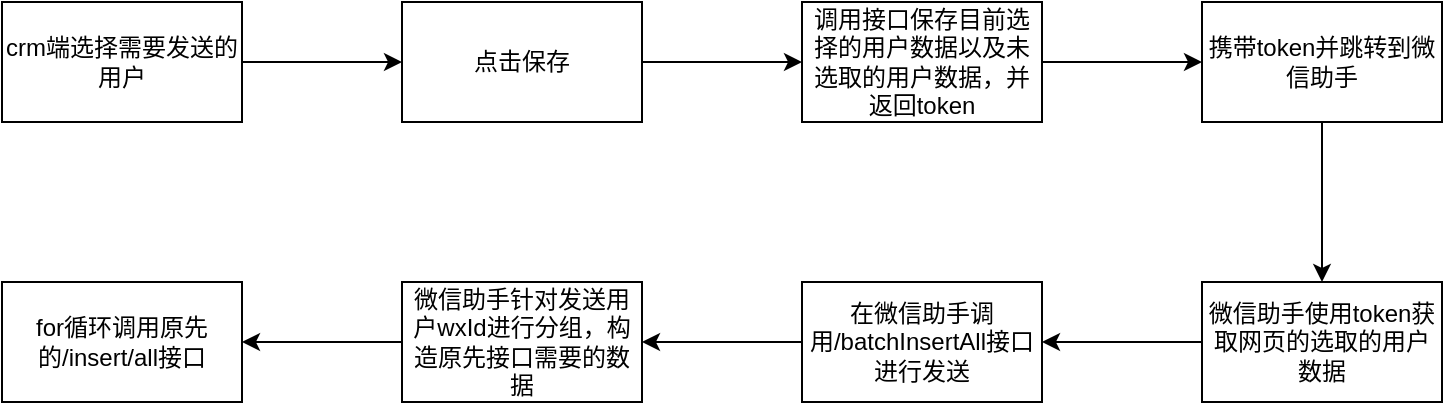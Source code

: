 <mxfile version="21.6.5" type="github">
  <diagram id="C5RBs43oDa-KdzZeNtuy" name="Page-1">
    <mxGraphModel dx="954" dy="625" grid="1" gridSize="10" guides="1" tooltips="1" connect="1" arrows="1" fold="1" page="1" pageScale="1" pageWidth="827" pageHeight="1169" math="0" shadow="0">
      <root>
        <mxCell id="WIyWlLk6GJQsqaUBKTNV-0" />
        <mxCell id="WIyWlLk6GJQsqaUBKTNV-1" parent="WIyWlLk6GJQsqaUBKTNV-0" />
        <mxCell id="YSfEhZk26maKdWH6nOkZ-2" value="" style="edgeStyle=orthogonalEdgeStyle;rounded=0;orthogonalLoop=1;jettySize=auto;html=1;" edge="1" parent="WIyWlLk6GJQsqaUBKTNV-1" source="YSfEhZk26maKdWH6nOkZ-0" target="YSfEhZk26maKdWH6nOkZ-1">
          <mxGeometry relative="1" as="geometry" />
        </mxCell>
        <mxCell id="YSfEhZk26maKdWH6nOkZ-0" value="&lt;font style=&quot;font-size: 12px;&quot;&gt;crm端选择需要发送的用户&lt;/font&gt;" style="rounded=0;whiteSpace=wrap;html=1;strokeColor=#000000;" vertex="1" parent="WIyWlLk6GJQsqaUBKTNV-1">
          <mxGeometry x="30" y="40" width="120" height="60" as="geometry" />
        </mxCell>
        <mxCell id="YSfEhZk26maKdWH6nOkZ-4" value="" style="edgeStyle=orthogonalEdgeStyle;rounded=0;orthogonalLoop=1;jettySize=auto;html=1;" edge="1" parent="WIyWlLk6GJQsqaUBKTNV-1" source="YSfEhZk26maKdWH6nOkZ-1" target="YSfEhZk26maKdWH6nOkZ-3">
          <mxGeometry relative="1" as="geometry" />
        </mxCell>
        <mxCell id="YSfEhZk26maKdWH6nOkZ-1" value="点击保存" style="rounded=0;whiteSpace=wrap;html=1;strokeColor=#000000;" vertex="1" parent="WIyWlLk6GJQsqaUBKTNV-1">
          <mxGeometry x="230" y="40" width="120" height="60" as="geometry" />
        </mxCell>
        <mxCell id="YSfEhZk26maKdWH6nOkZ-6" value="" style="edgeStyle=orthogonalEdgeStyle;rounded=0;orthogonalLoop=1;jettySize=auto;html=1;" edge="1" parent="WIyWlLk6GJQsqaUBKTNV-1" source="YSfEhZk26maKdWH6nOkZ-3" target="YSfEhZk26maKdWH6nOkZ-5">
          <mxGeometry relative="1" as="geometry" />
        </mxCell>
        <mxCell id="YSfEhZk26maKdWH6nOkZ-3" value="调用接口保存目前选择的用户数据以及未选取的用户数据，并返回token" style="rounded=0;whiteSpace=wrap;html=1;strokeColor=#000000;" vertex="1" parent="WIyWlLk6GJQsqaUBKTNV-1">
          <mxGeometry x="430" y="40" width="120" height="60" as="geometry" />
        </mxCell>
        <mxCell id="YSfEhZk26maKdWH6nOkZ-8" value="" style="edgeStyle=orthogonalEdgeStyle;rounded=0;orthogonalLoop=1;jettySize=auto;html=1;" edge="1" parent="WIyWlLk6GJQsqaUBKTNV-1" source="YSfEhZk26maKdWH6nOkZ-5" target="YSfEhZk26maKdWH6nOkZ-7">
          <mxGeometry relative="1" as="geometry" />
        </mxCell>
        <mxCell id="YSfEhZk26maKdWH6nOkZ-5" value="携带token并跳转到微信助手" style="rounded=0;whiteSpace=wrap;html=1;strokeColor=#000000;" vertex="1" parent="WIyWlLk6GJQsqaUBKTNV-1">
          <mxGeometry x="630" y="40" width="120" height="60" as="geometry" />
        </mxCell>
        <mxCell id="YSfEhZk26maKdWH6nOkZ-10" value="" style="edgeStyle=orthogonalEdgeStyle;rounded=0;orthogonalLoop=1;jettySize=auto;html=1;" edge="1" parent="WIyWlLk6GJQsqaUBKTNV-1" source="YSfEhZk26maKdWH6nOkZ-7" target="YSfEhZk26maKdWH6nOkZ-9">
          <mxGeometry relative="1" as="geometry" />
        </mxCell>
        <mxCell id="YSfEhZk26maKdWH6nOkZ-7" value="微信助手使用token获取网页的选取的用户数据" style="rounded=0;whiteSpace=wrap;html=1;strokeColor=#000000;" vertex="1" parent="WIyWlLk6GJQsqaUBKTNV-1">
          <mxGeometry x="630" y="180" width="120" height="60" as="geometry" />
        </mxCell>
        <mxCell id="YSfEhZk26maKdWH6nOkZ-12" value="" style="edgeStyle=orthogonalEdgeStyle;rounded=0;orthogonalLoop=1;jettySize=auto;html=1;" edge="1" parent="WIyWlLk6GJQsqaUBKTNV-1" source="YSfEhZk26maKdWH6nOkZ-9" target="YSfEhZk26maKdWH6nOkZ-11">
          <mxGeometry relative="1" as="geometry" />
        </mxCell>
        <mxCell id="YSfEhZk26maKdWH6nOkZ-9" value="在微信助手调用/batchInsertAll接口进行发送" style="rounded=0;whiteSpace=wrap;html=1;strokeColor=#000000;" vertex="1" parent="WIyWlLk6GJQsqaUBKTNV-1">
          <mxGeometry x="430" y="180" width="120" height="60" as="geometry" />
        </mxCell>
        <mxCell id="YSfEhZk26maKdWH6nOkZ-14" value="" style="edgeStyle=orthogonalEdgeStyle;rounded=0;orthogonalLoop=1;jettySize=auto;html=1;" edge="1" parent="WIyWlLk6GJQsqaUBKTNV-1" source="YSfEhZk26maKdWH6nOkZ-11" target="YSfEhZk26maKdWH6nOkZ-13">
          <mxGeometry relative="1" as="geometry" />
        </mxCell>
        <mxCell id="YSfEhZk26maKdWH6nOkZ-11" value="微信助手针对发送用户wxId进行分组，构造原先接口需要的数据" style="rounded=0;whiteSpace=wrap;html=1;strokeColor=#000000;" vertex="1" parent="WIyWlLk6GJQsqaUBKTNV-1">
          <mxGeometry x="230" y="180" width="120" height="60" as="geometry" />
        </mxCell>
        <mxCell id="YSfEhZk26maKdWH6nOkZ-13" value="for循环调用原先的/insert/all接口" style="rounded=0;whiteSpace=wrap;html=1;strokeColor=#000000;" vertex="1" parent="WIyWlLk6GJQsqaUBKTNV-1">
          <mxGeometry x="30" y="180" width="120" height="60" as="geometry" />
        </mxCell>
      </root>
    </mxGraphModel>
  </diagram>
</mxfile>
